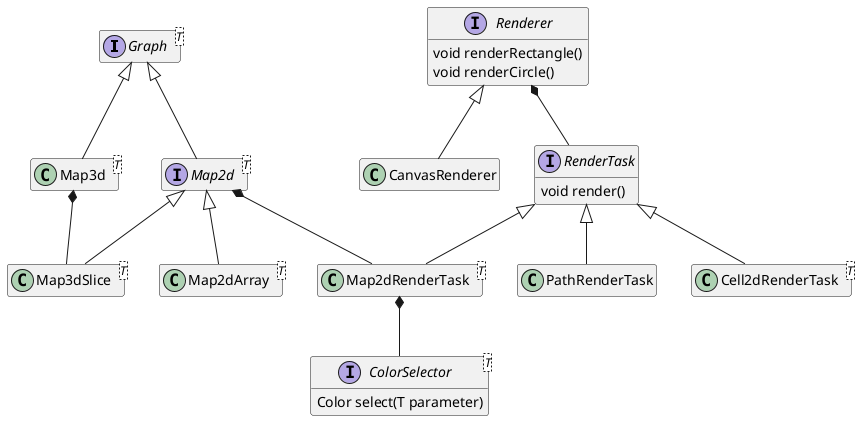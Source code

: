 @startuml

hide empty members

interface Graph<T>
interface Map2d<T>
class Map2dArray<T>
class Map3d<T>
class Map3dSlice<T>

interface Renderer {
  void renderRectangle()
  void renderCircle()
}
class CanvasRenderer

interface RenderTask {
  void render()
}
class Map2dRenderTask<T>
class Cell2dRenderTask<T>
class PathRenderTask

interface ColorSelector<T> {
  Color select(T parameter)
}

Graph <|-- Map2d
Graph <|-- Map3d

Map2d <|-- Map2dArray
Map2d <|-- Map3dSlice
Map2d *-- Map2dRenderTask

Map3d *-- Map3dSlice

Renderer <|-- CanvasRenderer
Renderer *-- RenderTask

Map2dRenderTask *-- ColorSelector

RenderTask <|-- Map2dRenderTask
RenderTask <|-- Cell2dRenderTask
RenderTask <|-- PathRenderTask


@enduml